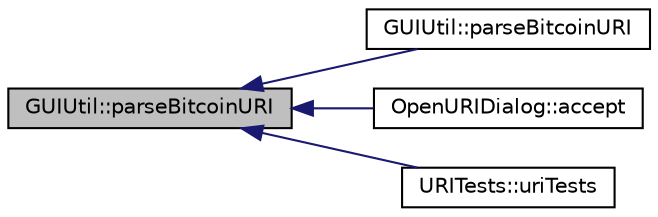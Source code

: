 digraph "GUIUtil::parseBitcoinURI"
{
  edge [fontname="Helvetica",fontsize="10",labelfontname="Helvetica",labelfontsize="10"];
  node [fontname="Helvetica",fontsize="10",shape=record];
  rankdir="LR";
  Node264 [label="GUIUtil::parseBitcoinURI",height=0.2,width=0.4,color="black", fillcolor="grey75", style="filled", fontcolor="black"];
  Node264 -> Node265 [dir="back",color="midnightblue",fontsize="10",style="solid",fontname="Helvetica"];
  Node265 [label="GUIUtil::parseBitcoinURI",height=0.2,width=0.4,color="black", fillcolor="white", style="filled",URL="$namespace_g_u_i_util.html#a8f3da194579b804909f4ffc73c77fd9e"];
  Node264 -> Node266 [dir="back",color="midnightblue",fontsize="10",style="solid",fontname="Helvetica"];
  Node266 [label="OpenURIDialog::accept",height=0.2,width=0.4,color="black", fillcolor="white", style="filled",URL="$class_open_u_r_i_dialog.html#a3c0c5b376623e9570cc17e23778c239c"];
  Node264 -> Node267 [dir="back",color="midnightblue",fontsize="10",style="solid",fontname="Helvetica"];
  Node267 [label="URITests::uriTests",height=0.2,width=0.4,color="black", fillcolor="white", style="filled",URL="$class_u_r_i_tests.html#a8a53ef232349a4a68182ab62dcf8cfd8"];
}

